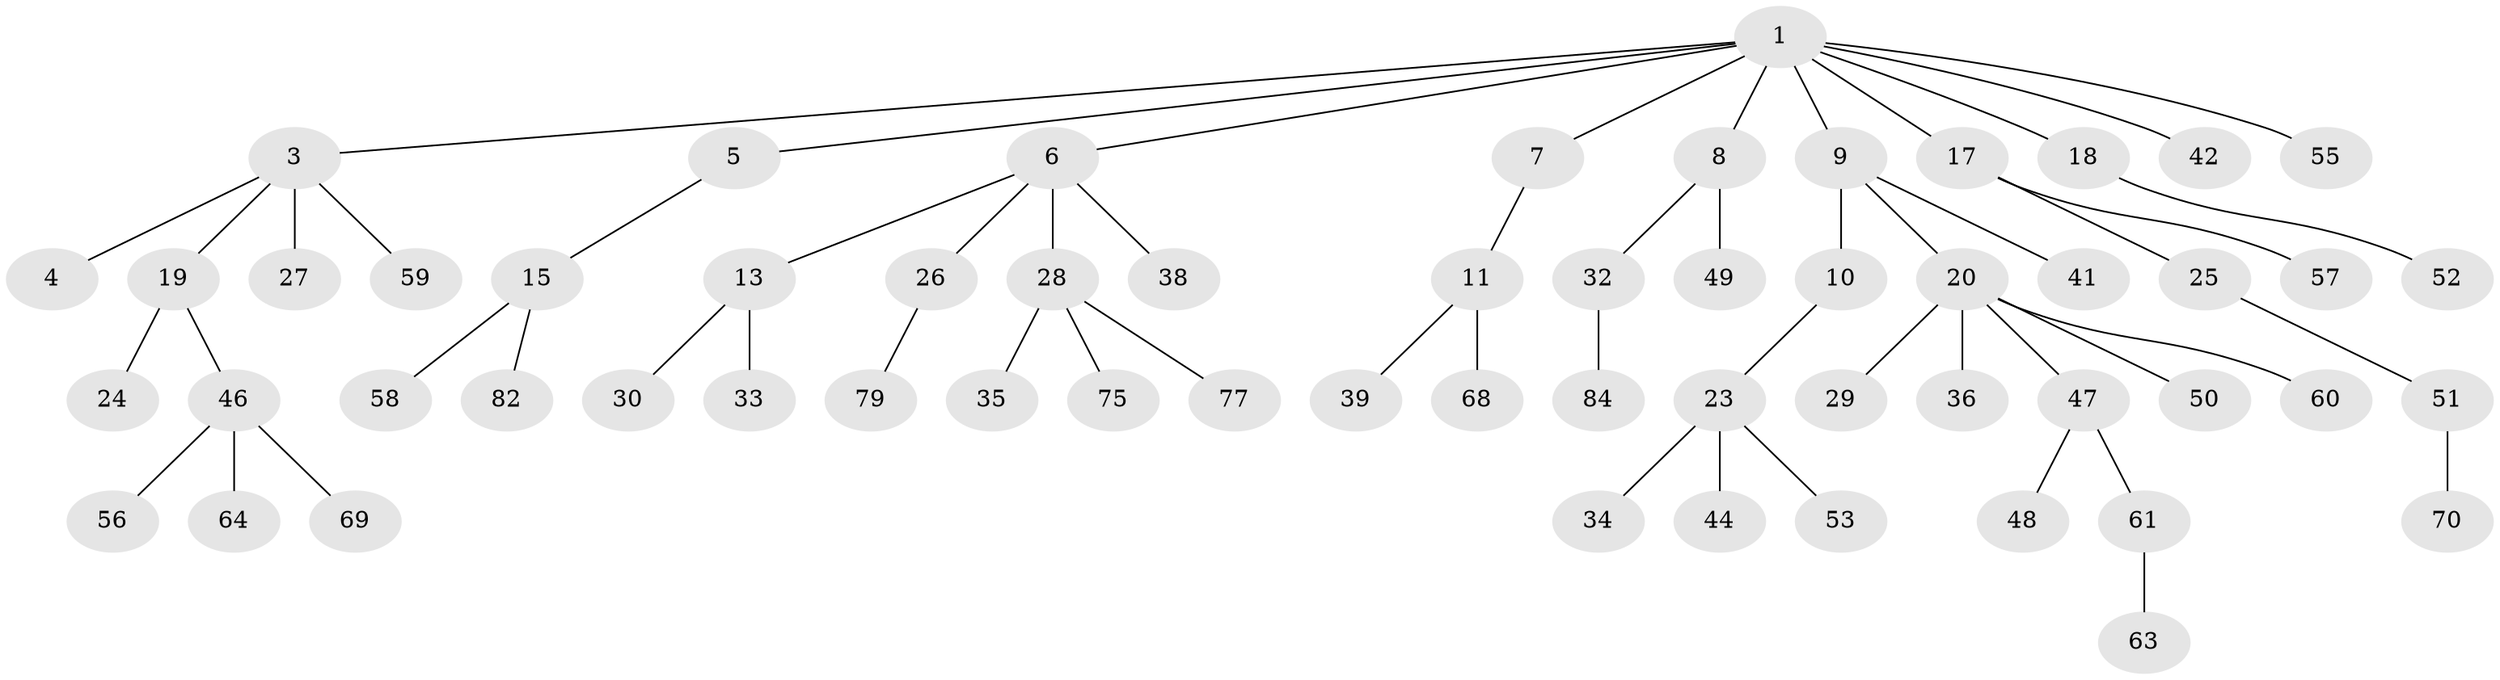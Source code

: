 // original degree distribution, {4: 0.058823529411764705, 8: 0.011764705882352941, 3: 0.18823529411764706, 1: 0.5529411764705883, 2: 0.1411764705882353, 5: 0.03529411764705882, 6: 0.011764705882352941}
// Generated by graph-tools (version 1.1) at 2025/19/03/04/25 18:19:15]
// undirected, 59 vertices, 58 edges
graph export_dot {
graph [start="1"]
  node [color=gray90,style=filled];
  1 [super="+2"];
  3 [super="+16"];
  4;
  5 [super="+80"];
  6 [super="+12"];
  7;
  8 [super="+14+37"];
  9 [super="+62"];
  10 [super="+45"];
  11;
  13;
  15;
  17;
  18;
  19 [super="+54"];
  20;
  23 [super="+81+43+31"];
  24;
  25;
  26;
  27;
  28;
  29 [super="+83"];
  30;
  32;
  33 [super="+40"];
  34;
  35;
  36;
  38;
  39;
  41;
  42;
  44 [super="+71+85"];
  46;
  47;
  48;
  49;
  50;
  51 [super="+67"];
  52;
  53;
  55;
  56;
  57;
  58;
  59;
  60;
  61;
  63;
  64;
  68;
  69;
  70;
  75;
  77;
  79;
  82;
  84;
  1 -- 9;
  1 -- 18;
  1 -- 42;
  1 -- 3;
  1 -- 5;
  1 -- 6;
  1 -- 7;
  1 -- 8;
  1 -- 17;
  1 -- 55;
  3 -- 4;
  3 -- 27;
  3 -- 59;
  3 -- 19;
  5 -- 15;
  6 -- 13;
  6 -- 26;
  6 -- 38;
  6 -- 28;
  7 -- 11;
  8 -- 49;
  8 -- 32;
  9 -- 10;
  9 -- 20;
  9 -- 41;
  10 -- 23;
  11 -- 39;
  11 -- 68;
  13 -- 30;
  13 -- 33;
  15 -- 58;
  15 -- 82;
  17 -- 25;
  17 -- 57;
  18 -- 52;
  19 -- 24;
  19 -- 46;
  20 -- 29;
  20 -- 36;
  20 -- 47;
  20 -- 50;
  20 -- 60;
  23 -- 34;
  23 -- 44;
  23 -- 53;
  25 -- 51;
  26 -- 79;
  28 -- 35;
  28 -- 75;
  28 -- 77;
  32 -- 84;
  46 -- 56;
  46 -- 64;
  46 -- 69;
  47 -- 48;
  47 -- 61;
  51 -- 70;
  61 -- 63;
}
